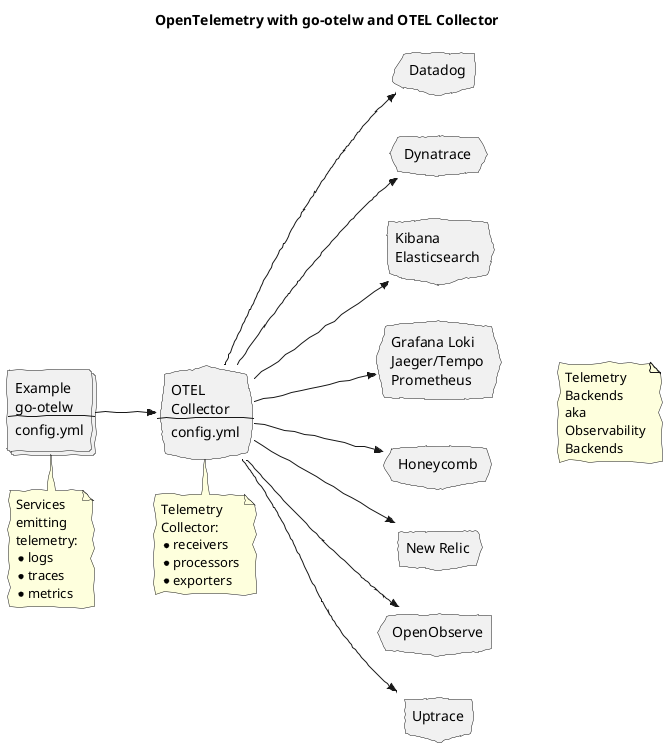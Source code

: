 @startuml overview
title OpenTelemetry with go-otelw and OTEL Collector
left to right direction
skinparam handwritten true

collections "Example\ngo-otelw\n--\nconfig.yml" as EX
cloud "OTEL\nCollector\n--\nconfig.yml" as OC

cloud "Datadog" as DD
cloud "Dynatrace" as DT
cloud "Kibana\nElasticsearch" as EK
cloud "Grafana Loki\nJaeger/Tempo\nPrometheus" as G
cloud "Honeycomb" as HC
cloud "New Relic" as NR
cloud "OpenObserve" as OO
cloud "Uptrace" as UPT

EX -->> OC

OC --->> UPT
OC --->> OO
OC --->> NR
OC --->> EK
OC --->> HC
OC --->> G
OC --->> DT
OC --->> DD

note bottom of EX
Services
emitting
telemetry:
* logs
* traces
* metrics
end note

note bottom of OC
Telemetry
Collector:
* receivers
* processors
* exporters
end note

note as TMB
Telemetry
Backends
aka
Observability
Backends
end note

UPT .[hidden]. TMB
OO .[hidden]. TMB
NR .[hidden]. TMB
HC .[hidden]. TMB
G .[hidden]. TMB
EK .[hidden]. TMB
DT .[hidden]. TMB
DD .[hidden]. TMB

@enduml
